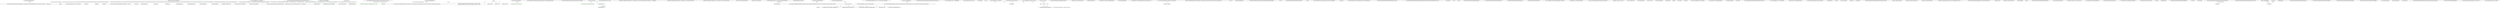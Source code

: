 digraph  {
d79 [cluster="QuantConnect.Brokerages.GDAX.GDAXBrokerage.CancelOrder(QuantConnect.Orders.Order)", color=green, community=0, label="OnOrderEvent(new OrderEvent(order, LastHeartbeatUtcTime, 0, order.Tag))", prediction=0, span="149-149"];
d179 [label="QuantConnect.Brokerages.GDAX.GDAXBrokerage", span=""];
d71 [cluster="QuantConnect.Brokerages.GDAX.GDAXBrokerage.CancelOrder(QuantConnect.Orders.Order)", label="Entry QuantConnect.Brokerages.GDAX.GDAXBrokerage.CancelOrder(QuantConnect.Orders.Order)", span="137-137"];
d78 [cluster="QuantConnect.Brokerages.GDAX.GDAXBrokerage.CancelOrder(QuantConnect.Orders.Order)", color=green, community=1, label="response.StatusCode == HttpStatusCode.OK", prediction=1, span="147-147"];
d73 [cluster="QuantConnect.Brokerages.GDAX.GDAXBrokerage.CancelOrder(QuantConnect.Orders.Order)", label="order.BrokerId", span="141-141"];
d59 [cluster="QuantConnect.Orders.OrderEvent.OrderEvent(QuantConnect.Orders.Order, System.DateTime, decimal, string)", label="Entry QuantConnect.Orders.OrderEvent.OrderEvent(QuantConnect.Orders.Order, System.DateTime, decimal, string)", span="144-144"];
d60 [cluster="QuantConnect.Brokerages.Brokerage.OnOrderEvent(QuantConnect.Orders.OrderEvent)", label="Entry QuantConnect.Brokerages.Brokerage.OnOrderEvent(QuantConnect.Orders.OrderEvent)", span="113-113"];
d77 [cluster="QuantConnect.Brokerages.GDAX.GDAXBrokerage.CancelOrder(QuantConnect.Orders.Order)", color=green, community=0, label="success.Add(response.StatusCode == HttpStatusCode.OK)", prediction=2, span="146-146"];
d72 [cluster="QuantConnect.Brokerages.GDAX.GDAXBrokerage.CancelOrder(QuantConnect.Orders.Order)", label="var success = new List<bool>()", span="139-139"];
d76 [cluster="QuantConnect.Brokerages.GDAX.GDAXBrokerage.CancelOrder(QuantConnect.Orders.Order)", label="var response = RestClient.Execute(req)", span="145-145"];
d83 [cluster="System.Collections.Generic.List<T>.Add(T)", label="Entry System.Collections.Generic.List<T>.Add(T)", span="0-0"];
d1 [cluster="QuantConnect.Brokerages.GDAX.GDAXBrokerage.PlaceOrder(QuantConnect.Orders.Order)", label="LockStream()", span="43-43"];
d9 [cluster="QuantConnect.Brokerages.GDAX.GDAXBrokerage.PlaceOrder(QuantConnect.Orders.Order)", label="_algorithm.BrokerageModel.AccountType == AccountType.Margin", span="55-55"];
d16 [cluster="QuantConnect.Brokerages.GDAX.GDAXBrokerage.PlaceOrder(QuantConnect.Orders.Order)", label="GetAuthenticationToken(req)", span="71-71"];
d17 [cluster="QuantConnect.Brokerages.GDAX.GDAXBrokerage.PlaceOrder(QuantConnect.Orders.Order)", label="var response = RestClient.Execute(req)", span="72-72"];
d21 [cluster="QuantConnect.Brokerages.GDAX.GDAXBrokerage.PlaceOrder(QuantConnect.Orders.Order)", label="OnMessage(new BrokerageMessageEvent(BrokerageMessageType.Error, (int)response.StatusCode, ''GDAXBrokerage.PlaceOrder: Error parsing response from place order: '' + response.Content))", span="80-80"];
d22 [cluster="QuantConnect.Brokerages.GDAX.GDAXBrokerage.PlaceOrder(QuantConnect.Orders.Order)", label="UnlockStream()", span="81-81"];
d25 [cluster="QuantConnect.Brokerages.GDAX.GDAXBrokerage.PlaceOrder(QuantConnect.Orders.Order)", label="OnOrderEvent(new OrderEvent(order, DateTime.UtcNow, 0, ''GDAX Order Event'') { Status = OrderStatus.Invalid, Message = ''Reject reason: '' + raw.RejectReason })", span="87-87"];
d26 [cluster="QuantConnect.Brokerages.GDAX.GDAXBrokerage.PlaceOrder(QuantConnect.Orders.Order)", label="UnlockStream()", span="88-88"];
d29 [cluster="QuantConnect.Brokerages.GDAX.GDAXBrokerage.PlaceOrder(QuantConnect.Orders.Order)", label="CachedOrderIDs.ContainsKey(order.Id)", span="93-93"];
d30 [cluster="QuantConnect.Brokerages.GDAX.GDAXBrokerage.PlaceOrder(QuantConnect.Orders.Order)", label="CachedOrderIDs[order.Id].BrokerId.Add(brokerId)", span="95-95"];
d32 [cluster="QuantConnect.Brokerages.GDAX.GDAXBrokerage.PlaceOrder(QuantConnect.Orders.Order)", label="CachedOrderIDs.TryAdd(order.Id, order)", span="100-100"];
d33 [cluster="QuantConnect.Brokerages.GDAX.GDAXBrokerage.PlaceOrder(QuantConnect.Orders.Order)", label="FillSplit.TryAdd(order.Id, new GDAXFill(order))", span="104-104"];
d34 [cluster="QuantConnect.Brokerages.GDAX.GDAXBrokerage.PlaceOrder(QuantConnect.Orders.Order)", label="OnOrderEvent(new OrderEvent(order, DateTime.UtcNow, 0, ''GDAX Order Event'') { Status = OrderStatus.Submitted })", span="107-107"];
d35 [cluster="QuantConnect.Brokerages.GDAX.GDAXBrokerage.PlaceOrder(QuantConnect.Orders.Order)", label="OnMessage(new BrokerageMessageEvent(BrokerageMessageType.Information, -1, ''GDAXBrokerage.PlaceOrder: Order completed successfully orderid:'' + order.Id.ToString()))", span="109-109"];
d36 [cluster="QuantConnect.Brokerages.GDAX.GDAXBrokerage.PlaceOrder(QuantConnect.Orders.Order)", label="UnlockStream()", span="110-110"];
d38 [cluster="QuantConnect.Brokerages.GDAX.GDAXBrokerage.PlaceOrder(QuantConnect.Orders.Order)", label="OnOrderEvent(new OrderEvent(order, DateTime.UtcNow, 0, ''GDAX Order Event'') { Status = OrderStatus.Invalid })", span="114-114"];
d40 [cluster="QuantConnect.Brokerages.GDAX.GDAXBrokerage.PlaceOrder(QuantConnect.Orders.Order)", label="OnMessage(new BrokerageMessageEvent(BrokerageMessageType.Error, -1, message))", span="117-117"];
d41 [cluster="QuantConnect.Brokerages.GDAX.GDAXBrokerage.PlaceOrder(QuantConnect.Orders.Order)", label="UnlockStream()", span="118-118"];
d75 [cluster="QuantConnect.Brokerages.GDAX.GDAXBrokerage.CancelOrder(QuantConnect.Orders.Order)", label="GetAuthenticationToken(req)", span="144-144"];
d89 [cluster="QuantConnect.Brokerages.GDAX.GDAXBrokerage.Disconnect()", label="base.Disconnect()", span="161-161"];
d90 [cluster="QuantConnect.Brokerages.GDAX.GDAXBrokerage.Disconnect()", label="WebSocket.Close()", span="163-163"];
d97 [cluster="QuantConnect.Brokerages.GDAX.GDAXBrokerage.GetOpenOrders()", label="GetAuthenticationToken(req)", span="175-175"];
d98 [cluster="QuantConnect.Brokerages.GDAX.GDAXBrokerage.GetOpenOrders()", label="var response = RestClient.Execute(req)", span="176-176"];
d110 [cluster="QuantConnect.Brokerages.GDAX.GDAXBrokerage.GetOpenOrders()", label="OnMessage(new BrokerageMessageEvent(BrokerageMessageType.Error, (int)response.StatusCode,\r\n                        ''GDAXBrokerage.GetOpenOrders: Unsupported order type returned from brokerage: '' + item.Type))", span="201-202"];
d113 [cluster="QuantConnect.Brokerages.GDAX.GDAXBrokerage.GetOpenOrders()", label="order.Symbol = ConvertProductId(item.ProductId)", span="208-208"];
d115 [cluster="QuantConnect.Brokerages.GDAX.GDAXBrokerage.GetOpenOrders()", label="order.Status = ConvertOrderStatus(item)", span="210-210"];
d120 [cluster="QuantConnect.Brokerages.GDAX.GDAXBrokerage.GetOpenOrders()", label="var cached = CachedOrderIDs.Where(c => c.Value.BrokerId.Contains(item.BrokerId.First()))", span="219-219"];
d122 [cluster="QuantConnect.Brokerages.GDAX.GDAXBrokerage.GetOpenOrders()", label="CachedOrderIDs[cached.First().Key] = item", span="222-222"];
d146 [cluster="QuantConnect.Brokerages.GDAX.GDAXBrokerage.GetCashBalance()", label="GetAuthenticationToken(request)", span="254-254"];
d147 [cluster="QuantConnect.Brokerages.GDAX.GDAXBrokerage.GetCashBalance()", label="var response = RestClient.Execute(request)", span="255-255"];
d155 [cluster="QuantConnect.Brokerages.GDAX.GDAXBrokerage.GetCashBalance()", label="var rate = GetConversionRate(item.Currency)", span="272-272"];
d157 [cluster="QuantConnect.Brokerages.GDAX.GDAXBrokerage.GetCashBalance()", label="var tick = GetTick(Symbol.Create(item.Currency + ''USD'', SecurityType.Crypto, Market.GDAX))", span="277-277"];
d171 [cluster="QuantConnect.Brokerages.GDAX.GDAXBrokerage.GetFee(QuantConnect.Orders.Order)", label="GetAuthenticationToken(req)", span="300-300"];
d172 [cluster="QuantConnect.Brokerages.GDAX.GDAXBrokerage.GetFee(QuantConnect.Orders.Order)", label="var response = RestClient.Execute(req)", span="301-301"];
d81 [cluster="QuantConnect.Brokerages.GDAX.GDAXBrokerage.CancelOrder(QuantConnect.Orders.Order)", label="Exit QuantConnect.Brokerages.GDAX.GDAXBrokerage.CancelOrder(QuantConnect.Orders.Order)", span="137-137"];
d74 [cluster="QuantConnect.Brokerages.GDAX.GDAXBrokerage.CancelOrder(QuantConnect.Orders.Order)", label="var req = new RestRequest(''/orders/'' + id, Method.DELETE)", span="143-143"];
d80 [cluster="QuantConnect.Brokerages.GDAX.GDAXBrokerage.CancelOrder(QuantConnect.Orders.Order)", label="return success.All(a => a);", span="153-153"];
d82 [cluster="System.Collections.Generic.List<T>.List()", label="Entry System.Collections.Generic.List<T>.List()", span="0-0"];
d54 [cluster="Unk.Execute", label="Entry Unk.Execute", span=""];
d117 [cluster="QuantConnect.Brokerages.GDAX.GDAXBrokerage.GetOpenOrders()", label="list.Add(order)", span="212-212"];
d153 [cluster="QuantConnect.Brokerages.GDAX.GDAXBrokerage.GetCashBalance()", label="list.Add(new Cash(item.Currency, item.Balance, 1))", span="268-268"];
d156 [cluster="QuantConnect.Brokerages.GDAX.GDAXBrokerage.GetCashBalance()", label="list.Add(new Cash(item.Currency.ToUpper(), item.Balance, rate))", span="273-273"];
d158 [cluster="QuantConnect.Brokerages.GDAX.GDAXBrokerage.GetCashBalance()", label="list.Add(new Cash(item.Currency.ToUpper(), item.Balance, tick.Price))", span="279-279"];
d0 [cluster="QuantConnect.Brokerages.GDAX.GDAXBrokerage.PlaceOrder(QuantConnect.Orders.Order)", label="Entry QuantConnect.Brokerages.GDAX.GDAXBrokerage.PlaceOrder(QuantConnect.Orders.Order)", span="41-41"];
d2 [cluster="QuantConnect.Brokerages.GDAX.GDAXBrokerage.PlaceOrder(QuantConnect.Orders.Order)", label="var req = new RestRequest(''/orders'', Method.POST)", span="45-45"];
d44 [cluster="QuantConnect.Brokerages.GDAX.GDAXBrokerage.LockStream()", label="Entry QuantConnect.Brokerages.GDAX.GDAXBrokerage.LockStream()", span="92-92"];
d8 [cluster="QuantConnect.Brokerages.GDAX.GDAXBrokerage.PlaceOrder(QuantConnect.Orders.Order)", label="payload.product_id = ConvertSymbol(order.Symbol)", span="53-53"];
d10 [cluster="QuantConnect.Brokerages.GDAX.GDAXBrokerage.PlaceOrder(QuantConnect.Orders.Order)", label="payload.overdraft_enabled = true", span="57-57"];
d11 [cluster="QuantConnect.Brokerages.GDAX.GDAXBrokerage.PlaceOrder(QuantConnect.Orders.Order)", label="var orderProperties = order.Properties as GDAXOrderProperties", span="60-60"];
d15 [cluster="QuantConnect.Brokerages.GDAX.GDAXBrokerage.PlaceOrder(QuantConnect.Orders.Order)", label="req.AddJsonBody(payload)", span="69-69"];
d53 [cluster="Unk.GetAuthenticationToken", label="Entry Unk.GetAuthenticationToken", span=""];
d18 [cluster="QuantConnect.Brokerages.GDAX.GDAXBrokerage.PlaceOrder(QuantConnect.Orders.Order)", label="response.StatusCode == System.Net.HttpStatusCode.OK && response.Content != null", span="74-74"];
d19 [cluster="QuantConnect.Brokerages.GDAX.GDAXBrokerage.PlaceOrder(QuantConnect.Orders.Order)", label="var raw = JsonConvert.DeserializeObject<Messages.Order>(response.Content)", span="76-76"];
d39 [cluster="QuantConnect.Brokerages.GDAX.GDAXBrokerage.PlaceOrder(QuantConnect.Orders.Order)", label="var message = $''GDAXBrokerage.PlaceOrder: Order failed Order Id: {order.Id} timestamp: {order.Time} quantity: {order.Quantity} content: {response.Content}''", span="116-116"];
d20 [cluster="QuantConnect.Brokerages.GDAX.GDAXBrokerage.PlaceOrder(QuantConnect.Orders.Order)", label="raw?.Id == null", span="78-78"];
d56 [cluster="BrokerageMessageEvent.cstr", label="Entry BrokerageMessageEvent.cstr", span=""];
d57 [cluster="QuantConnect.Brokerages.Brokerage.OnMessage(QuantConnect.Brokerages.BrokerageMessageEvent)", label="Entry QuantConnect.Brokerages.Brokerage.OnMessage(QuantConnect.Brokerages.BrokerageMessageEvent)", span="170-170"];
d23 [cluster="QuantConnect.Brokerages.GDAX.GDAXBrokerage.PlaceOrder(QuantConnect.Orders.Order)", label="return false;", span="82-82"];
d58 [cluster="QuantConnect.Brokerages.GDAX.GDAXBrokerage.UnlockStream()", label="Entry QuantConnect.Brokerages.GDAX.GDAXBrokerage.UnlockStream()", span="101-101"];
d24 [cluster="QuantConnect.Brokerages.GDAX.GDAXBrokerage.PlaceOrder(QuantConnect.Orders.Order)", label="raw.Status == ''rejected''", span="85-85"];
d27 [cluster="QuantConnect.Brokerages.GDAX.GDAXBrokerage.PlaceOrder(QuantConnect.Orders.Order)", label="return false;", span="89-89"];
d28 [cluster="QuantConnect.Brokerages.GDAX.GDAXBrokerage.PlaceOrder(QuantConnect.Orders.Order)", label="var brokerId = raw.Id", span="92-92"];
d31 [cluster="QuantConnect.Brokerages.GDAX.GDAXBrokerage.PlaceOrder(QuantConnect.Orders.Order)", label="order.BrokerId.Add(brokerId)", span="99-99"];
d61 [cluster="System.Collections.Concurrent.ConcurrentDictionary<TKey, TValue>.ContainsKey(TKey)", label="Entry System.Collections.Concurrent.ConcurrentDictionary<TKey, TValue>.ContainsKey(TKey)", span="0-0"];
d62 [cluster="Unk.Add", label="Entry Unk.Add", span=""];
d63 [cluster="System.Collections.Concurrent.ConcurrentDictionary<TKey, TValue>.TryAdd(TKey, TValue)", label="Entry System.Collections.Concurrent.ConcurrentDictionary<TKey, TValue>.TryAdd(TKey, TValue)", span="0-0"];
d64 [cluster="QuantConnect.Brokerages.GDAX.GDAXFill.GDAXFill(QuantConnect.Orders.Order)", label="Entry QuantConnect.Brokerages.GDAX.GDAXFill.GDAXFill(QuantConnect.Orders.Order)", span="49-49"];
d65 [cluster="QuantConnect.Brokerages.BrokerageMessageEvent.BrokerageMessageEvent(QuantConnect.Brokerages.BrokerageMessageType, int, string)", label="Entry QuantConnect.Brokerages.BrokerageMessageEvent.BrokerageMessageEvent(QuantConnect.Brokerages.BrokerageMessageType, int, string)", span="43-43"];
d66 [cluster="int.ToString()", label="Entry int.ToString()", span="0-0"];
d37 [cluster="QuantConnect.Brokerages.GDAX.GDAXBrokerage.PlaceOrder(QuantConnect.Orders.Order)", label="return true;", span="111-111"];
d42 [cluster="QuantConnect.Brokerages.GDAX.GDAXBrokerage.PlaceOrder(QuantConnect.Orders.Order)", label="return false;", span="119-119"];
d88 [cluster="QuantConnect.Brokerages.GDAX.GDAXBrokerage.Disconnect()", label="Entry QuantConnect.Brokerages.GDAX.GDAXBrokerage.Disconnect()", span="159-159"];
d92 [cluster="QuantConnect.Brokerages.BaseWebsocketsBrokerage.Disconnect()", label="Entry QuantConnect.Brokerages.BaseWebsocketsBrokerage.Disconnect()", span="219-219"];
d91 [cluster="QuantConnect.Brokerages.GDAX.GDAXBrokerage.Disconnect()", label="Exit QuantConnect.Brokerages.GDAX.GDAXBrokerage.Disconnect()", span="159-159"];
d93 [cluster="QuantConnect.Brokerages.IWebSocket.Close()", label="Entry QuantConnect.Brokerages.IWebSocket.Close()", span="45-45"];
d96 [cluster="QuantConnect.Brokerages.GDAX.GDAXBrokerage.GetOpenOrders()", label="var req = new RestRequest(''/orders?status=open&status=pending'', Method.GET)", span="174-174"];
d99 [cluster="QuantConnect.Brokerages.GDAX.GDAXBrokerage.GetOpenOrders()", label="response.StatusCode != System.Net.HttpStatusCode.OK", span="178-178"];
d100 [cluster="QuantConnect.Brokerages.GDAX.GDAXBrokerage.GetOpenOrders()", label="throw new Exception($''GDAXBrokerage.GetOpenOrders: request failed: [{(int) response.StatusCode}] {response.StatusDescription}, Content: {response.Content}, ErrorMessage: {response.ErrorMessage}'');", span="180-180"];
d101 [cluster="QuantConnect.Brokerages.GDAX.GDAXBrokerage.GetOpenOrders()", label="var orders = JsonConvert.DeserializeObject<Messages.Order[]>(response.Content)", span="183-183"];
d102 [cluster="QuantConnect.Brokerages.GDAX.GDAXBrokerage.GetOpenOrders()", label=orders, span="184-184"];
d108 [cluster="QuantConnect.Brokerages.GDAX.GDAXBrokerage.GetOpenOrders()", label="item.Type == ''stop''", span="195-195"];
d103 [cluster="QuantConnect.Brokerages.GDAX.GDAXBrokerage.GetOpenOrders()", label="Order order", span="186-186"];
d105 [cluster="QuantConnect.Brokerages.GDAX.GDAXBrokerage.GetOpenOrders()", label="order = new MarketOrder { Price = item.Price }", span="189-189"];
d107 [cluster="QuantConnect.Brokerages.GDAX.GDAXBrokerage.GetOpenOrders()", label="order = new LimitOrder { LimitPrice = item.Price }", span="193-193"];
d109 [cluster="QuantConnect.Brokerages.GDAX.GDAXBrokerage.GetOpenOrders()", label="order = new StopMarketOrder { StopPrice = item.Price }", span="197-197"];
d112 [cluster="QuantConnect.Brokerages.GDAX.GDAXBrokerage.GetOpenOrders()", label="order.BrokerId = new List<string> { item.Id }", span="207-207"];
d114 [cluster="QuantConnect.Brokerages.GDAX.GDAXBrokerage.GetOpenOrders()", label="order.Time = DateTime.UtcNow", span="209-209"];
d129 [cluster="Unk.ConvertProductId", label="Entry Unk.ConvertProductId", span=""];
d116 [cluster="QuantConnect.Brokerages.GDAX.GDAXBrokerage.GetOpenOrders()", label="order.Price = item.Price", span="211-211"];
d130 [cluster="Unk.ConvertOrderStatus", label="Entry Unk.ConvertOrderStatus", span=""];
d118 [cluster="QuantConnect.Brokerages.GDAX.GDAXBrokerage.GetOpenOrders()", label=list, span="215-215"];
d119 [cluster="QuantConnect.Brokerages.GDAX.GDAXBrokerage.GetOpenOrders()", label="item.Status.IsOpen()", span="217-217"];
d121 [cluster="QuantConnect.Brokerages.GDAX.GDAXBrokerage.GetOpenOrders()", label="cached.Any()", span="220-220"];
d132 [cluster="Unk.Where", label="Entry Unk.Where", span=""];
d135 [cluster="lambda expression", label="Entry lambda expression", span="219-219"];
d134 [cluster="Unk.First", label="Entry Unk.First", span=""];
d145 [cluster="QuantConnect.Brokerages.GDAX.GDAXBrokerage.GetCashBalance()", label="var request = new RestRequest(''/accounts'', Method.GET)", span="253-253"];
d148 [cluster="QuantConnect.Brokerages.GDAX.GDAXBrokerage.GetCashBalance()", label="response.StatusCode != System.Net.HttpStatusCode.OK", span="257-257"];
d149 [cluster="QuantConnect.Brokerages.GDAX.GDAXBrokerage.GetCashBalance()", label="throw new Exception($''GDAXBrokerage.GetCashBalance: request failed: [{(int)response.StatusCode}] {response.StatusDescription}, Content: {response.Content}, ErrorMessage: {response.ErrorMessage}'');", span="259-259"];
d150 [cluster="QuantConnect.Brokerages.GDAX.GDAXBrokerage.GetCashBalance()", label="JsonConvert.DeserializeObject<Messages.Account[]>(response.Content)", span="262-262"];
d154 [cluster="QuantConnect.Brokerages.GDAX.GDAXBrokerage.GetCashBalance()", label="new[] {''GBP'', ''EUR''}.Contains(item.Currency)", span="270-270"];
d163 [cluster="Unk.GetConversionRate", label="Entry Unk.GetConversionRate", span=""];
d165 [cluster="Unk.Create", label="Entry Unk.Create", span=""];
d166 [cluster="QuantConnect.Brokerages.GDAX.GDAXBrokerage.GetTick(QuantConnect.Symbol)", label="Entry QuantConnect.Brokerages.GDAX.GDAXBrokerage.GetTick(QuantConnect.Symbol)", span="428-428"];
d170 [cluster="QuantConnect.Brokerages.GDAX.GDAXBrokerage.GetFee(QuantConnect.Orders.Order)", label="var req = new RestRequest(''/orders/'' + item, Method.GET)", span="299-299"];
d173 [cluster="QuantConnect.Brokerages.GDAX.GDAXBrokerage.GetFee(QuantConnect.Orders.Order)", label="response.StatusCode != System.Net.HttpStatusCode.OK", span="303-303"];
d174 [cluster="QuantConnect.Brokerages.GDAX.GDAXBrokerage.GetFee(QuantConnect.Orders.Order)", label="throw new Exception($''GDAXBrokerage.GetFee: request failed: [{(int)response.StatusCode}] {response.StatusDescription}, Content: {response.Content}, ErrorMessage: {response.ErrorMessage}'');", span="305-305"];
d175 [cluster="QuantConnect.Brokerages.GDAX.GDAXBrokerage.GetFee(QuantConnect.Orders.Order)", label="var fill = JsonConvert.DeserializeObject<dynamic>(response.Content)", span="308-308"];
d45 [cluster="RestRequest.cstr", label="Entry RestRequest.cstr", span=""];
d84 [cluster="Unk.All", label="Entry Unk.All", span=""];
d85 [cluster="lambda expression", label="Entry lambda expression", span="153-153"];
d95 [cluster="QuantConnect.Brokerages.GDAX.GDAXBrokerage.GetOpenOrders()", label="var list = new List<Order>()", span="172-172"];
d141 [cluster="QuantConnect.Brokerages.GDAX.GDAXBrokerage.GetAccountHoldings()", label="return new List<Holding>();", span="242-242"];
d144 [cluster="QuantConnect.Brokerages.GDAX.GDAXBrokerage.GetCashBalance()", label="var list = new List<Cash>()", span="251-251"];
d152 [cluster="QuantConnect.Brokerages.GDAX.GDAXBrokerage.GetCashBalance()", label="item.Currency == ''USD''", span="266-266"];
d161 [cluster="Cash.cstr", label="Entry Cash.cstr", span=""];
d164 [cluster="Unk.ToUpper", label="Entry Unk.ToUpper", span=""];
d43 [cluster="QuantConnect.Brokerages.GDAX.GDAXBrokerage.PlaceOrder(QuantConnect.Orders.Order)", label="Exit QuantConnect.Brokerages.GDAX.GDAXBrokerage.PlaceOrder(QuantConnect.Orders.Order)", span="41-41"];
d4 [cluster="QuantConnect.Brokerages.GDAX.GDAXBrokerage.PlaceOrder(QuantConnect.Orders.Order)", label="payload.size = Math.Abs(order.Quantity)", span="49-49"];
d5 [cluster="QuantConnect.Brokerages.GDAX.GDAXBrokerage.PlaceOrder(QuantConnect.Orders.Order)", label="payload.side = order.Direction.ToString().ToLower()", span="50-50"];
d6 [cluster="QuantConnect.Brokerages.GDAX.GDAXBrokerage.PlaceOrder(QuantConnect.Orders.Order)", label="payload.type = ConvertOrderType(order.Type)", span="51-51"];
d7 [cluster="QuantConnect.Brokerages.GDAX.GDAXBrokerage.PlaceOrder(QuantConnect.Orders.Order)", label="payload.price = (order as LimitOrder)?.LimitPrice ?? ((order as StopMarketOrder)?.StopPrice ?? 0)", span="52-52"];
d13 [cluster="QuantConnect.Brokerages.GDAX.GDAXBrokerage.PlaceOrder(QuantConnect.Orders.Order)", label="order.Type == OrderType.Limit", span="63-63"];
d3 [cluster="QuantConnect.Brokerages.GDAX.GDAXBrokerage.PlaceOrder(QuantConnect.Orders.Order)", label="dynamic payload = new ExpandoObject()", span="47-47"];
d51 [cluster="QuantConnect.Brokerages.GDAX.GDAXBrokerage.ConvertSymbol(QuantConnect.Symbol)", label="Entry QuantConnect.Brokerages.GDAX.GDAXBrokerage.ConvertSymbol(QuantConnect.Symbol)", span="127-127"];
d12 [cluster="QuantConnect.Brokerages.GDAX.GDAXBrokerage.PlaceOrder(QuantConnect.Orders.Order)", label="orderProperties != null", span="61-61"];
d14 [cluster="QuantConnect.Brokerages.GDAX.GDAXBrokerage.PlaceOrder(QuantConnect.Orders.Order)", label="payload.post_only = orderProperties.PostOnly", span="65-65"];
d52 [cluster="Unk.AddJsonBody", label="Entry Unk.AddJsonBody", span=""];
d55 [cluster="Unk.>", label="Entry Unk.>", span=""];
d124 [cluster="QuantConnect.Brokerages.GDAX.GDAXBrokerage.GetOpenOrders()", label="Exit QuantConnect.Brokerages.GDAX.GDAXBrokerage.GetOpenOrders()", span="170-170"];
d125 [cluster="System.Exception.Exception(string)", label="Entry System.Exception.Exception(string)", span="0-0"];
d104 [cluster="QuantConnect.Brokerages.GDAX.GDAXBrokerage.GetOpenOrders()", label="item.Type == ''market''", span="187-187"];
d106 [cluster="QuantConnect.Brokerages.GDAX.GDAXBrokerage.GetOpenOrders()", label="item.Type == ''limit''", span="191-191"];
d111 [cluster="QuantConnect.Brokerages.GDAX.GDAXBrokerage.GetOpenOrders()", label="order.Quantity = item.Side == ''sell'' ? -item.Size : item.Size", span="206-206"];
d126 [cluster="QuantConnect.Orders.MarketOrder.MarketOrder()", label="Entry QuantConnect.Orders.MarketOrder.MarketOrder()", span="29-29"];
d127 [cluster="QuantConnect.Orders.LimitOrder.LimitOrder()", label="Entry QuantConnect.Orders.LimitOrder.LimitOrder()", span="42-42"];
d128 [cluster="QuantConnect.Orders.StopMarketOrder.StopMarketOrder()", label="Entry QuantConnect.Orders.StopMarketOrder.StopMarketOrder()", span="42-42"];
d123 [cluster="QuantConnect.Brokerages.GDAX.GDAXBrokerage.GetOpenOrders()", label="return list;", span="227-227"];
d136 [cluster="lambda expression", label="c.Value.BrokerId.Contains(item.BrokerId.First())", span="219-219"];
d131 [cluster="QuantConnect.Orders.OrderStatus.IsOpen()", label="Entry QuantConnect.Orders.OrderStatus.IsOpen()", span="39-39"];
d133 [cluster="Unk.Any", label="Entry Unk.Any", span=""];
d137 [cluster="lambda expression", label="Exit lambda expression", span="219-219"];
d160 [cluster="QuantConnect.Brokerages.GDAX.GDAXBrokerage.GetCashBalance()", label="Exit QuantConnect.Brokerages.GDAX.GDAXBrokerage.GetCashBalance()", span="249-249"];
d151 [cluster="QuantConnect.Brokerages.GDAX.GDAXBrokerage.GetCashBalance()", label="item.Balance > 0", span="264-264"];
d159 [cluster="QuantConnect.Brokerages.GDAX.GDAXBrokerage.GetCashBalance()", label="return list;", span="284-284"];
d162 [cluster="Unk.Contains", label="Entry Unk.Contains", span=""];
d169 [cluster="QuantConnect.Brokerages.GDAX.GDAXBrokerage.GetFee(QuantConnect.Orders.Order)", label="order.BrokerId", span="297-297"];
d178 [cluster="QuantConnect.Brokerages.GDAX.GDAXBrokerage.GetFee(QuantConnect.Orders.Order)", label="Exit QuantConnect.Brokerages.GDAX.GDAXBrokerage.GetFee(QuantConnect.Orders.Order)", span="293-293"];
d176 [cluster="QuantConnect.Brokerages.GDAX.GDAXBrokerage.GetFee(QuantConnect.Orders.Order)", label="totalFee += (decimal)fill.fill_fees", span="310-310"];
d87 [cluster="lambda expression", label="Exit lambda expression", span="153-153"];
d86 [cluster="lambda expression", label=a, span="153-153"];
d94 [cluster="QuantConnect.Brokerages.GDAX.GDAXBrokerage.GetOpenOrders()", label="Entry QuantConnect.Brokerages.GDAX.GDAXBrokerage.GetOpenOrders()", span="170-170"];
d140 [cluster="QuantConnect.Brokerages.GDAX.GDAXBrokerage.GetAccountHoldings()", label="Entry QuantConnect.Brokerages.GDAX.GDAXBrokerage.GetAccountHoldings()", span="235-235"];
d142 [cluster="QuantConnect.Brokerages.GDAX.GDAXBrokerage.GetAccountHoldings()", label="Exit QuantConnect.Brokerages.GDAX.GDAXBrokerage.GetAccountHoldings()", span="235-235"];
d143 [cluster="QuantConnect.Brokerages.GDAX.GDAXBrokerage.GetCashBalance()", label="Entry QuantConnect.Brokerages.GDAX.GDAXBrokerage.GetCashBalance()", span="249-249"];
d47 [cluster="System.Math.Abs(decimal)", label="Entry System.Math.Abs(decimal)", span="0-0"];
d48 [cluster="System.Enum.ToString()", label="Entry System.Enum.ToString()", span="0-0"];
d49 [cluster="string.ToLower()", label="Entry string.ToLower()", span="0-0"];
d50 [cluster="QuantConnect.Brokerages.GDAX.GDAXBrokerage.ConvertOrderType(QuantConnect.Orders.OrderType)", label="Entry QuantConnect.Brokerages.GDAX.GDAXBrokerage.ConvertOrderType(QuantConnect.Orders.OrderType)", span="98-98"];
d46 [cluster="System.Dynamic.ExpandoObject.ExpandoObject()", label="Entry System.Dynamic.ExpandoObject.ExpandoObject()", span="0-0"];
d180 [label=item, span=""];
d138 [cluster="System.Collections.Generic.IEnumerable<TSource>.First<TSource>()", label="Entry System.Collections.Generic.IEnumerable<TSource>.First<TSource>()", span="0-0"];
d139 [cluster="System.Collections.Generic.List<T>.Contains(T)", label="Entry System.Collections.Generic.List<T>.Contains(T)", span="0-0"];
d167 [cluster="QuantConnect.Brokerages.GDAX.GDAXBrokerage.GetFee(QuantConnect.Orders.Order)", label="Entry QuantConnect.Brokerages.GDAX.GDAXBrokerage.GetFee(QuantConnect.Orders.Order)", span="293-293"];
d168 [cluster="QuantConnect.Brokerages.GDAX.GDAXBrokerage.GetFee(QuantConnect.Orders.Order)", label="var totalFee = 0m", span="295-295"];
d177 [cluster="QuantConnect.Brokerages.GDAX.GDAXBrokerage.GetFee(QuantConnect.Orders.Order)", label="return totalFee;", span="313-313"];
d179 -> d79  [color=green, key=1, label="QuantConnect.Brokerages.GDAX.GDAXBrokerage", style=dashed];
d179 -> d1  [color=darkseagreen4, key=1, label="QuantConnect.Brokerages.GDAX.GDAXBrokerage", style=dashed];
d179 -> d9  [color=darkseagreen4, key=1, label="QuantConnect.Brokerages.GDAX.GDAXBrokerage", style=dashed];
d179 -> d16  [color=darkseagreen4, key=1, label="QuantConnect.Brokerages.GDAX.GDAXBrokerage", style=dashed];
d179 -> d21  [color=darkseagreen4, key=1, label="QuantConnect.Brokerages.GDAX.GDAXBrokerage", style=dashed];
d179 -> d22  [color=darkseagreen4, key=1, label="QuantConnect.Brokerages.GDAX.GDAXBrokerage", style=dashed];
d179 -> d26  [color=darkseagreen4, key=1, label="QuantConnect.Brokerages.GDAX.GDAXBrokerage", style=dashed];
d179 -> d29  [color=darkseagreen4, key=1, label="QuantConnect.Brokerages.GDAX.GDAXBrokerage", style=dashed];
d179 -> d30  [color=darkseagreen4, key=1, label="QuantConnect.Brokerages.GDAX.GDAXBrokerage", style=dashed];
d179 -> d32  [color=darkseagreen4, key=1, label="QuantConnect.Brokerages.GDAX.GDAXBrokerage", style=dashed];
d179 -> d33  [color=darkseagreen4, key=1, label="QuantConnect.Brokerages.GDAX.GDAXBrokerage", style=dashed];
d179 -> d35  [color=darkseagreen4, key=1, label="QuantConnect.Brokerages.GDAX.GDAXBrokerage", style=dashed];
d179 -> d36  [color=darkseagreen4, key=1, label="QuantConnect.Brokerages.GDAX.GDAXBrokerage", style=dashed];
d179 -> d40  [color=darkseagreen4, key=1, label="QuantConnect.Brokerages.GDAX.GDAXBrokerage", style=dashed];
d179 -> d41  [color=darkseagreen4, key=1, label="QuantConnect.Brokerages.GDAX.GDAXBrokerage", style=dashed];
d179 -> d75  [color=darkseagreen4, key=1, label="QuantConnect.Brokerages.GDAX.GDAXBrokerage", style=dashed];
d179 -> d89  [color=darkseagreen4, key=1, label="QuantConnect.Brokerages.GDAX.GDAXBrokerage", style=dashed];
d179 -> d90  [color=darkseagreen4, key=1, label="QuantConnect.Brokerages.GDAX.GDAXBrokerage", style=dashed];
d179 -> d97  [color=darkseagreen4, key=1, label="QuantConnect.Brokerages.GDAX.GDAXBrokerage", style=dashed];
d179 -> d110  [color=darkseagreen4, key=1, label="QuantConnect.Brokerages.GDAX.GDAXBrokerage", style=dashed];
d179 -> d146  [color=darkseagreen4, key=1, label="QuantConnect.Brokerages.GDAX.GDAXBrokerage", style=dashed];
d179 -> d171  [color=darkseagreen4, key=1, label="QuantConnect.Brokerages.GDAX.GDAXBrokerage", style=dashed];
d71 -> d79  [color=green, key=1, label="QuantConnect.Orders.Order", style=dashed];
d71 -> d73  [color=darkseagreen4, key=1, label="QuantConnect.Orders.Order", style=dashed];
d72 -> d77  [color=green, key=1, label=success, style=dashed];
d72 -> d80  [color=darkseagreen4, key=1, label=success, style=dashed];
d76 -> d78  [color=green, key=1, label=response, style=dashed];
d17 -> d21  [color=darkseagreen4, key=1, label=response, style=dashed];
d98 -> d100  [color=darkseagreen4, key=1, label=response, style=dashed];
d98 -> d110  [color=darkseagreen4, key=1, label=response, style=dashed];
d120 -> d135  [color=darkseagreen4, key=1, label="lambda expression", style=dashed];
d147 -> d149  [color=darkseagreen4, key=1, label=response, style=dashed];
d147 -> d150  [color=darkseagreen4, key=1, label=response, style=dashed];
d172 -> d174  [color=darkseagreen4, key=1, label=response, style=dashed];
d80 -> d85  [color=darkseagreen4, key=1, label="lambda expression", style=dashed];
d0 -> d29  [color=darkseagreen4, key=1, label="QuantConnect.Orders.Order", style=dashed];
d0 -> d30  [color=darkseagreen4, key=1, label="QuantConnect.Orders.Order", style=dashed];
d0 -> d32  [color=darkseagreen4, key=1, label="QuantConnect.Orders.Order", style=dashed];
d0 -> d33  [color=darkseagreen4, key=1, label="QuantConnect.Orders.Order", style=dashed];
d0 -> d35  [color=darkseagreen4, key=1, label="QuantConnect.Orders.Order", style=dashed];
d0 -> d13  [color=darkseagreen4, key=1, label="QuantConnect.Orders.Order", style=dashed];
d0 -> d31  [color=darkseagreen4, key=1, label="QuantConnect.Orders.Order", style=dashed];
d2 -> d16  [color=darkseagreen4, key=1, label=req, style=dashed];
d2 -> d15  [color=darkseagreen4, key=1, label=req, style=dashed];
d19 -> d24  [color=darkseagreen4, key=1, label=raw, style=dashed];
d28 -> d30  [color=darkseagreen4, key=1, label=brokerId, style=dashed];
d28 -> d31  [color=darkseagreen4, key=1, label=brokerId, style=dashed];
d102 -> d110  [color=darkseagreen4, key=1, label=item, style=dashed];
d102 -> d104  [color=darkseagreen4, key=1, label=item, style=dashed];
d102 -> d106  [color=darkseagreen4, key=1, label=item, style=dashed];
d102 -> d108  [color=darkseagreen4, key=1, label=item, style=dashed];
d103 -> d117  [color=darkseagreen4, key=1, label=order, style=dashed];
d105 -> d117  [color=darkseagreen4, key=1, label=order, style=dashed];
d107 -> d117  [color=darkseagreen4, key=1, label=order, style=dashed];
d109 -> d117  [color=darkseagreen4, key=1, label=order, style=dashed];
d118 -> d136  [color=darkseagreen4, key=1, label=item, style=dashed];
d150 -> d153  [color=darkseagreen4, key=1, label=item, style=dashed];
d150 -> d156  [color=darkseagreen4, key=1, label=item, style=dashed];
d150 -> d158  [color=darkseagreen4, key=1, label=item, style=dashed];
d150 -> d152  [color=darkseagreen4, key=1, label=item, style=dashed];
d150 -> d154  [color=darkseagreen4, key=1, label=item, style=dashed];
d95 -> d117  [color=darkseagreen4, key=1, label=list, style=dashed];
d95 -> d118  [color=darkseagreen4, key=1, label=list, style=dashed];
d95 -> d123  [color=darkseagreen4, key=1, label=list, style=dashed];
d144 -> d153  [color=darkseagreen4, key=1, label=list, style=dashed];
d144 -> d156  [color=darkseagreen4, key=1, label=list, style=dashed];
d144 -> d158  [color=darkseagreen4, key=1, label=list, style=dashed];
d144 -> d159  [color=darkseagreen4, key=1, label=list, style=dashed];
d3 -> d15  [color=darkseagreen4, key=1, label=payload, style=dashed];
d136 -> d136  [color=darkseagreen4, key=1, label="System.Collections.Generic.KeyValuePair<int, QuantConnect.Orders.Order>", style=dashed];
d176 -> d177  [color=darkseagreen4, key=1, label=totalFee, style=dashed];
d180 -> d136  [color=darkseagreen4, key=1, label=item, style=dashed];
d167 -> d169  [color=darkseagreen4, key=1, label="QuantConnect.Orders.Order", style=dashed];
d168 -> d177  [color=darkseagreen4, key=1, label=totalFee, style=dashed];
}

